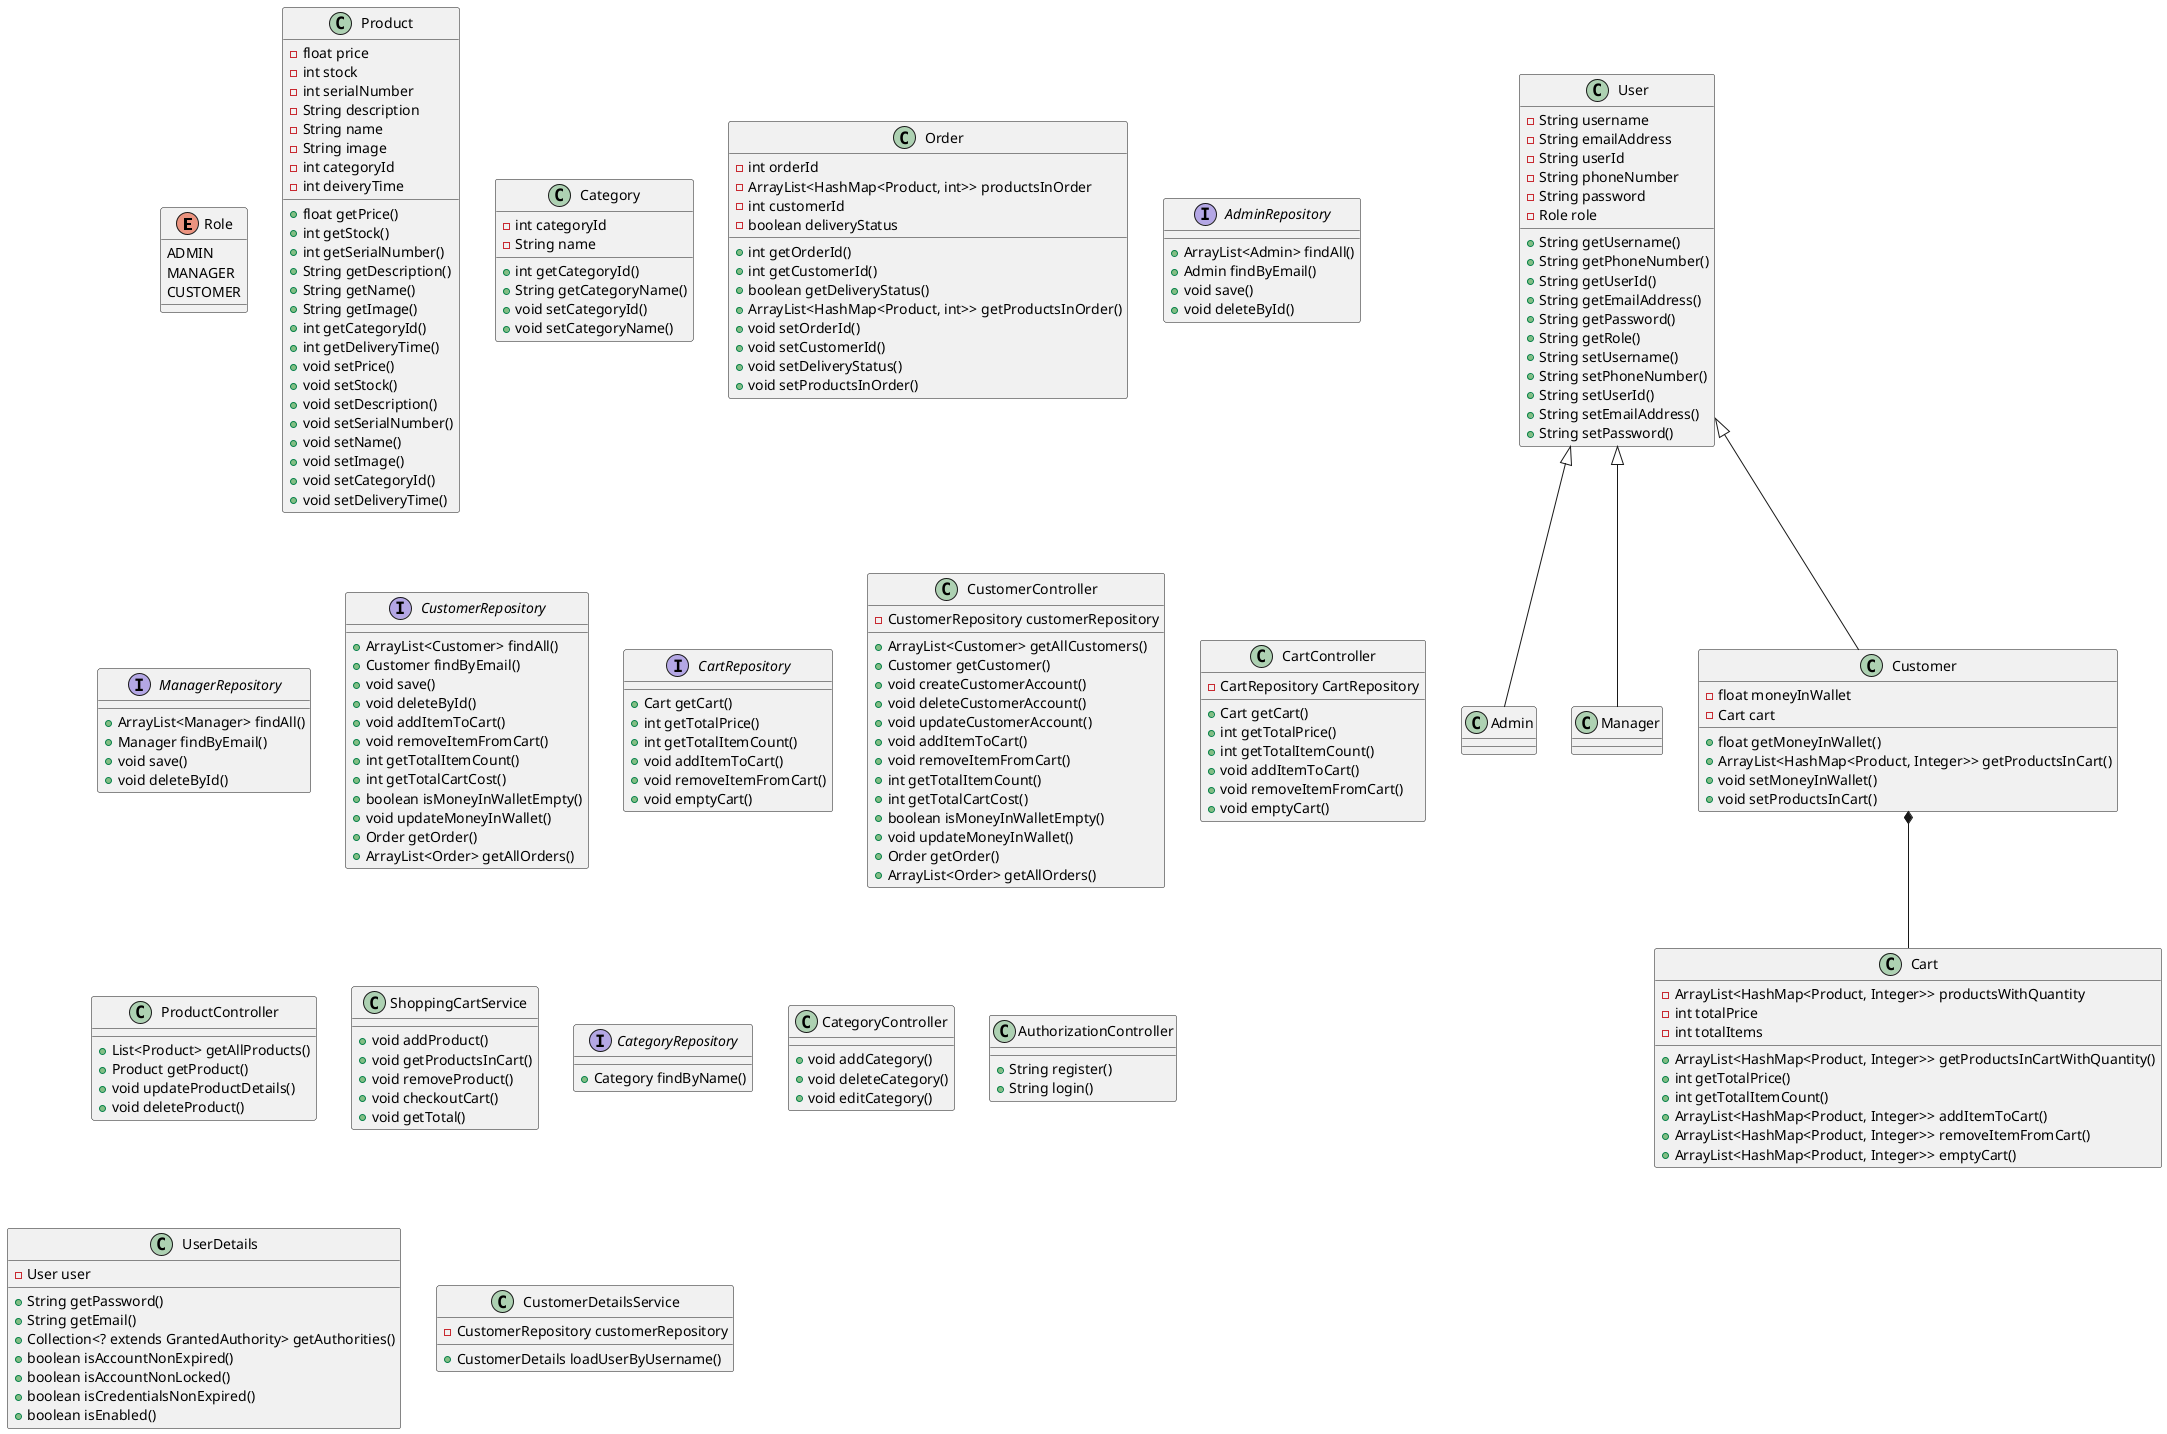@startuml Backend

' !theme mars from https://raw.githubusercontent.com/plantuml/plantuml/master/themes

' TODO:All the controllers

enum Role{
 ADMIN
 MANAGER
 CUSTOMER
}

' This is not gonna be a table
' Now probably it is a table

' Classes for Users
class User {
  -String username
  -String emailAddress
  -String userId
  -String phoneNumber
  -String password
  -Role role
  +String getUsername()
  +String getPhoneNumber()
  +String getUserId()
  +String getEmailAddress()
  +String getPassword()
  +String getRole()
  +String setUsername()
  +String setPhoneNumber()
  +String setUserId()
  +String setEmailAddress()
  +String setPassword()
}

class Admin Extends User{
}

class Manager Extends User{
}

class Customer Extends User{
  -float moneyInWallet
  -Cart cart

  +float getMoneyInWallet()
  +ArrayList<HashMap<Product, Integer>> getProductsInCart()
  +void setMoneyInWallet()
  +void setProductsInCart()
}

class Cart {
  -ArrayList<HashMap<Product, Integer>> productsWithQuantity
  -int totalPrice
  -int totalItems
  +ArrayList<HashMap<Product, Integer>> getProductsInCartWithQuantity()
  +int getTotalPrice()
  +int getTotalItemCount()
  +ArrayList<HashMap<Product, Integer>> addItemToCart()
  +ArrayList<HashMap<Product, Integer>> removeItemFromCart()
  +ArrayList<HashMap<Product, Integer>> emptyCart()
}

class Product{
  -float price
  -int stock
  -int serialNumber
  -String description
  -String name
  -String image
  -int categoryId
  -int deiveryTime

  +float getPrice()
  +int getStock()
  +int getSerialNumber()
  +String getDescription()
  +String getName()
  +String getImage()
  +int getCategoryId()
  +int getDeliveryTime()
  +void setPrice()
  +void setStock()
  +void setDescription()
  +void setSerialNumber()
  +void setName()
  +void setImage()
  +void setCategoryId()
  +void setDeliveryTime()
}

' Category
' This is is gonna be a table too
class Category{
  -int categoryId
  -String name
  +int getCategoryId()
  +String getCategoryName()
  +void setCategoryId()
  +void setCategoryName()
}

' TODO:Order class
' Order
class Order{
  -int orderId
  -ArrayList<HashMap<Product, int>> productsInOrder
  -int customerId
  -boolean deliveryStatus
  ' Make a method to calculate the max for delivery time
  +int getOrderId()
  +int getCustomerId()
  +boolean getDeliveryStatus()
  +ArrayList<HashMap<Product, int>> getProductsInOrder()
  +void setOrderId()
  +void setCustomerId()
  +void setDeliveryStatus()
  +void setProductsInOrder()
}

' Repositories
' This extends JPA repository
interface AdminRepository {
  +ArrayList<Admin> findAll()
  +Admin findByEmail()
  +void save()
  +void deleteById()
}

interface ManagerRepository{
  +ArrayList<Manager> findAll()
  +Manager findByEmail()
  +void save()
  +void deleteById()

}

interface CustomerRepository{
  +ArrayList<Customer> findAll()
	+Customer findByEmail()
  +void save()
  +void deleteById()
  +void addItemToCart()
  +void removeItemFromCart()
  +int getTotalItemCount()
  +int getTotalCartCost()
  +boolean isMoneyInWalletEmpty()
  +void updateMoneyInWallet()
  +Order getOrder()
  +ArrayList<Order> getAllOrders()
}

interface CartRepository {
  +Cart getCart()
  +int getTotalPrice()
  +int getTotalItemCount()
  +void addItemToCart()
  +void removeItemFromCart()
  +void emptyCart()
}

class CustomerController {
  -CustomerRepository customerRepository

  +ArrayList<Customer> getAllCustomers()
  +Customer getCustomer()
  +void createCustomerAccount()
  +void deleteCustomerAccount()
  +void updateCustomerAccount()
  +void addItemToCart()
  +void removeItemFromCart()
  +int getTotalItemCount()
  +int getTotalCartCost()
  +boolean isMoneyInWalletEmpty()
  +void updateMoneyInWallet()
  +Order getOrder()
  +ArrayList<Order> getAllOrders()
}

class CartController {
  -CartRepository CartRepository

  +Cart getCart()
  +int getTotalPrice()
  +int getTotalItemCount()
  +void addItemToCart()
  +void removeItemFromCart()
  +void emptyCart()
}

class ProductController{
  +List<Product> getAllProducts()
  +Product getProduct()
  +void updateProductDetails()
  +void deleteProduct()
}

' Shopping cart
' TODO:Make a cart class and add products here
class ShoppingCartService{
  +void addProduct()
  +void getProductsInCart()
  +void removeProduct()
  +void checkoutCart()
  +void getTotal()
}

interface CategoryRepository{
  +Category findByName()
}

class CategoryController{
  +void addCategory()
  +void deleteCategory()
  +void editCategory()
}

' TODO:Auth class
class AuthorizationController{
  +String register()
  +String login()
}

' This extends "UserDetails" from spring security
' TODO:Login shite
class UserDetails {
  -User user
	+String getPassword()
	+String getEmail()
	+Collection<? extends GrantedAuthority> getAuthorities()
	+boolean isAccountNonExpired()
	+boolean isAccountNonLocked()
	+boolean isCredentialsNonExpired()
	+boolean isEnabled()
}

class CustomerDetailsService{
	-CustomerRepository customerRepository
	+CustomerDetails loadUserByUsername()
}

' Relations
Customer *-- Cart

@enduml